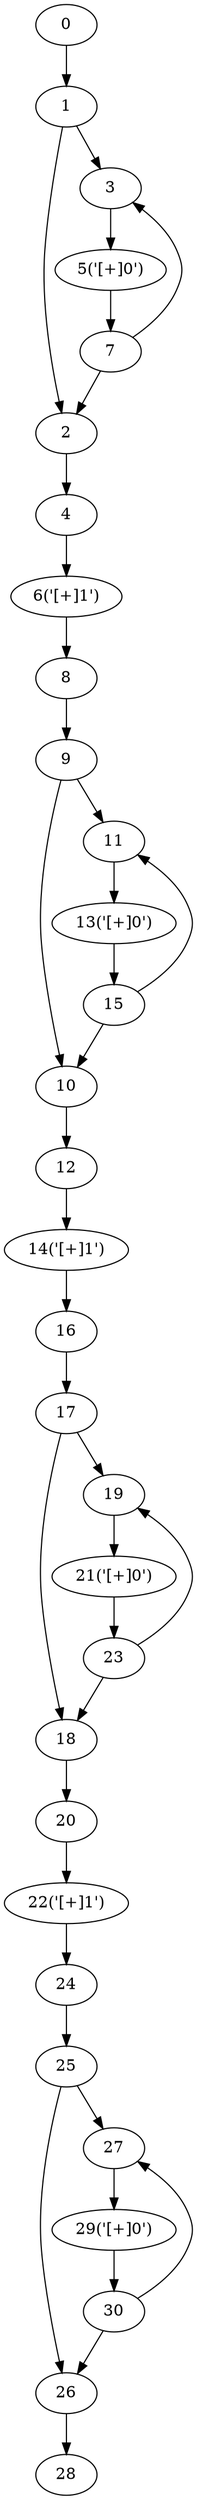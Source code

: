 digraph g {
	0 ;
	1 ;
	2 ;
	3 ;
	4 ;
	5 [label="5('[+]0')"];
	6 [label="6('[+]1')"];
	7 ;
	8 ;
	9 ;
	10 ;
	11 ;
	12 ;
	13 [label="13('[+]0')"];
	14 [label="14('[+]1')"];
	15 ;
	16 ;
	17 ;
	18 ;
	19 ;
	20 ;
	21 [label="21('[+]0')"];
	22 [label="22('[+]1')"];
	23 ;
	24 ;
	25 ;
	26 ;
	27 ;
	28 ;
	29 [label="29('[+]0')"];
	30 ;
	0->1;
	1->2;
	7->2;
	1->3;
	7->3;
	2->4;
	3->5;
	4->6;
	5->7;
	6->8;
	8->9;
	9->10;
	15->10;
	9->11;
	15->11;
	10->12;
	11->13;
	12->14;
	13->15;
	14->16;
	16->17;
	17->18;
	23->18;
	17->19;
	23->19;
	18->20;
	19->21;
	20->22;
	21->23;
	22->24;
	24->25;
	25->26;
	30->26;
	25->27;
	30->27;
	26->28;
	27->29;
	29->30;
}
